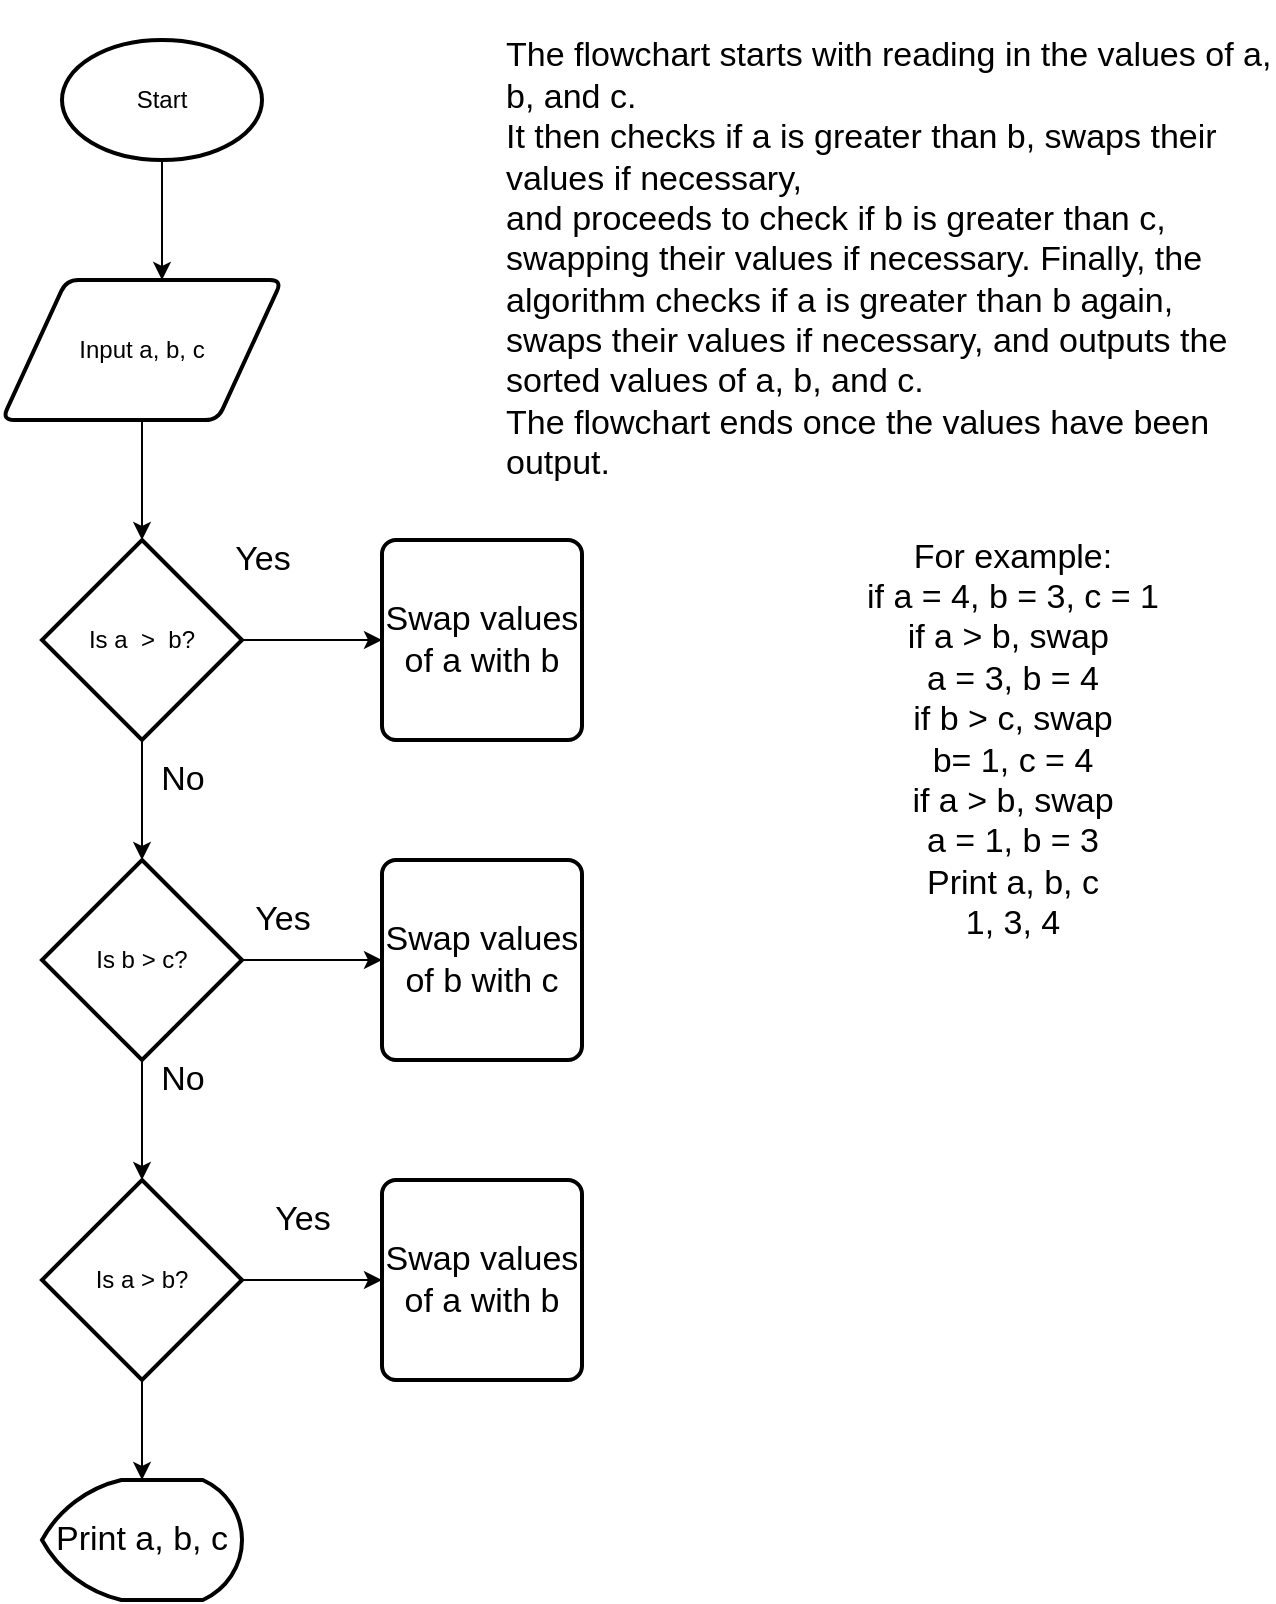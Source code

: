 <mxfile version="20.8.23" type="github">
  <diagram id="C5RBs43oDa-KdzZeNtuy" name="Page-1">
    <mxGraphModel dx="1134" dy="640" grid="1" gridSize="10" guides="1" tooltips="1" connect="1" arrows="1" fold="1" page="1" pageScale="1" pageWidth="827" pageHeight="1169" math="0" shadow="0">
      <root>
        <mxCell id="WIyWlLk6GJQsqaUBKTNV-0" />
        <mxCell id="WIyWlLk6GJQsqaUBKTNV-1" parent="WIyWlLk6GJQsqaUBKTNV-0" />
        <mxCell id="dSutSLIeZjgEqDhLuPaw-1" value="The flowchart starts with reading in the values of a, b, and c.&lt;br&gt;It then checks if a is greater than b, swaps their values if necessary, &lt;br&gt;and proceeds to check if b is greater than c, swapping their values if necessary. Finally, the algorithm checks if a is greater than b again, swaps their values if necessary, and outputs the sorted values of a, b, and c.&lt;br&gt;&lt;div style=&quot;&quot;&gt;&lt;span style=&quot;background-color: initial;&quot;&gt;The flowchart ends once the values have been output.&lt;/span&gt;&lt;/div&gt;" style="text;html=1;strokeColor=none;fillColor=none;align=left;verticalAlign=middle;whiteSpace=wrap;rounded=0;fontSize=17;" vertex="1" parent="WIyWlLk6GJQsqaUBKTNV-1">
          <mxGeometry x="390" y="200" width="386" height="260" as="geometry" />
        </mxCell>
        <mxCell id="dSutSLIeZjgEqDhLuPaw-4" value="" style="edgeStyle=orthogonalEdgeStyle;rounded=0;orthogonalLoop=1;jettySize=auto;html=1;" edge="1" parent="WIyWlLk6GJQsqaUBKTNV-1" source="dSutSLIeZjgEqDhLuPaw-2">
          <mxGeometry relative="1" as="geometry">
            <mxPoint x="220" y="340" as="targetPoint" />
          </mxGeometry>
        </mxCell>
        <mxCell id="dSutSLIeZjgEqDhLuPaw-2" value="Start" style="strokeWidth=2;html=1;shape=mxgraph.flowchart.start_1;whiteSpace=wrap;" vertex="1" parent="WIyWlLk6GJQsqaUBKTNV-1">
          <mxGeometry x="170" y="220" width="100" height="60" as="geometry" />
        </mxCell>
        <mxCell id="dSutSLIeZjgEqDhLuPaw-7" value="" style="edgeStyle=orthogonalEdgeStyle;rounded=0;orthogonalLoop=1;jettySize=auto;html=1;" edge="1" parent="WIyWlLk6GJQsqaUBKTNV-1" source="dSutSLIeZjgEqDhLuPaw-6">
          <mxGeometry relative="1" as="geometry">
            <mxPoint x="210" y="470" as="targetPoint" />
          </mxGeometry>
        </mxCell>
        <mxCell id="dSutSLIeZjgEqDhLuPaw-6" value="Input a, b, c" style="shape=parallelogram;html=1;strokeWidth=2;perimeter=parallelogramPerimeter;whiteSpace=wrap;rounded=1;arcSize=12;size=0.23;" vertex="1" parent="WIyWlLk6GJQsqaUBKTNV-1">
          <mxGeometry x="140" y="340" width="140" height="70" as="geometry" />
        </mxCell>
        <mxCell id="dSutSLIeZjgEqDhLuPaw-24" value="Yes" style="edgeStyle=orthogonalEdgeStyle;rounded=0;orthogonalLoop=1;jettySize=auto;html=1;fontSize=17;" edge="1" parent="WIyWlLk6GJQsqaUBKTNV-1" source="dSutSLIeZjgEqDhLuPaw-11" target="dSutSLIeZjgEqDhLuPaw-23">
          <mxGeometry x="-0.143" y="30" relative="1" as="geometry">
            <mxPoint as="offset" />
          </mxGeometry>
        </mxCell>
        <mxCell id="dSutSLIeZjgEqDhLuPaw-29" value="" style="edgeStyle=orthogonalEdgeStyle;rounded=0;orthogonalLoop=1;jettySize=auto;html=1;fontSize=17;" edge="1" parent="WIyWlLk6GJQsqaUBKTNV-1" source="dSutSLIeZjgEqDhLuPaw-11" target="dSutSLIeZjgEqDhLuPaw-28">
          <mxGeometry relative="1" as="geometry" />
        </mxCell>
        <mxCell id="dSutSLIeZjgEqDhLuPaw-11" value="Is a &amp;gt; b?" style="strokeWidth=2;html=1;shape=mxgraph.flowchart.decision;whiteSpace=wrap;" vertex="1" parent="WIyWlLk6GJQsqaUBKTNV-1">
          <mxGeometry x="160" y="790" width="100" height="100" as="geometry" />
        </mxCell>
        <mxCell id="dSutSLIeZjgEqDhLuPaw-14" value="No" style="edgeStyle=orthogonalEdgeStyle;rounded=0;orthogonalLoop=1;jettySize=auto;html=1;fontSize=17;" edge="1" parent="WIyWlLk6GJQsqaUBKTNV-1" source="dSutSLIeZjgEqDhLuPaw-12" target="dSutSLIeZjgEqDhLuPaw-13">
          <mxGeometry x="-0.333" y="20" relative="1" as="geometry">
            <mxPoint as="offset" />
          </mxGeometry>
        </mxCell>
        <mxCell id="dSutSLIeZjgEqDhLuPaw-18" value="Yes" style="edgeStyle=orthogonalEdgeStyle;rounded=0;orthogonalLoop=1;jettySize=auto;html=1;fontSize=17;" edge="1" parent="WIyWlLk6GJQsqaUBKTNV-1" source="dSutSLIeZjgEqDhLuPaw-12" target="dSutSLIeZjgEqDhLuPaw-17">
          <mxGeometry x="-0.714" y="40" relative="1" as="geometry">
            <mxPoint as="offset" />
          </mxGeometry>
        </mxCell>
        <mxCell id="dSutSLIeZjgEqDhLuPaw-12" value="Is a&amp;nbsp; &amp;gt;&amp;nbsp; b?" style="strokeWidth=2;html=1;shape=mxgraph.flowchart.decision;whiteSpace=wrap;" vertex="1" parent="WIyWlLk6GJQsqaUBKTNV-1">
          <mxGeometry x="160" y="470" width="100" height="100" as="geometry" />
        </mxCell>
        <mxCell id="dSutSLIeZjgEqDhLuPaw-15" value="&lt;font style=&quot;font-size: 17px;&quot;&gt;No&lt;/font&gt;" style="edgeStyle=orthogonalEdgeStyle;rounded=0;orthogonalLoop=1;jettySize=auto;html=1;" edge="1" parent="WIyWlLk6GJQsqaUBKTNV-1" source="dSutSLIeZjgEqDhLuPaw-13" target="dSutSLIeZjgEqDhLuPaw-11">
          <mxGeometry x="-0.667" y="20" relative="1" as="geometry">
            <mxPoint as="offset" />
          </mxGeometry>
        </mxCell>
        <mxCell id="dSutSLIeZjgEqDhLuPaw-22" value="Yes" style="edgeStyle=orthogonalEdgeStyle;rounded=0;orthogonalLoop=1;jettySize=auto;html=1;fontSize=17;" edge="1" parent="WIyWlLk6GJQsqaUBKTNV-1" source="dSutSLIeZjgEqDhLuPaw-13" target="dSutSLIeZjgEqDhLuPaw-21">
          <mxGeometry x="-0.429" y="20" relative="1" as="geometry">
            <mxPoint as="offset" />
          </mxGeometry>
        </mxCell>
        <mxCell id="dSutSLIeZjgEqDhLuPaw-13" value="Is b &amp;gt; c?" style="strokeWidth=2;html=1;shape=mxgraph.flowchart.decision;whiteSpace=wrap;" vertex="1" parent="WIyWlLk6GJQsqaUBKTNV-1">
          <mxGeometry x="160" y="630" width="100" height="100" as="geometry" />
        </mxCell>
        <mxCell id="dSutSLIeZjgEqDhLuPaw-17" value="Swap values&lt;br&gt;of a with b" style="rounded=1;whiteSpace=wrap;html=1;absoluteArcSize=1;arcSize=14;strokeWidth=2;fontSize=17;" vertex="1" parent="WIyWlLk6GJQsqaUBKTNV-1">
          <mxGeometry x="330" y="470" width="100" height="100" as="geometry" />
        </mxCell>
        <mxCell id="dSutSLIeZjgEqDhLuPaw-21" value="Swap values&lt;br&gt;of b with c" style="rounded=1;whiteSpace=wrap;html=1;absoluteArcSize=1;arcSize=14;strokeWidth=2;fontSize=17;" vertex="1" parent="WIyWlLk6GJQsqaUBKTNV-1">
          <mxGeometry x="330" y="630" width="100" height="100" as="geometry" />
        </mxCell>
        <mxCell id="dSutSLIeZjgEqDhLuPaw-23" value="Swap values&lt;br&gt;of a with b" style="rounded=1;whiteSpace=wrap;html=1;absoluteArcSize=1;arcSize=14;strokeWidth=2;fontSize=17;" vertex="1" parent="WIyWlLk6GJQsqaUBKTNV-1">
          <mxGeometry x="330" y="790" width="100" height="100" as="geometry" />
        </mxCell>
        <mxCell id="dSutSLIeZjgEqDhLuPaw-26" value="For example:&lt;br&gt;if a = 4, b = 3, c = 1&lt;br&gt;if a &amp;gt; b, swap&amp;nbsp;&lt;br&gt;a = 3, b = 4&lt;br&gt;if b &amp;gt; c, swap&lt;br&gt;b= 1, c = 4&lt;br&gt;if a &amp;gt; b, swap&lt;br&gt;a = 1, b = 3&lt;br&gt;Print a, b, c&lt;br&gt;1, 3, 4" style="text;html=1;align=center;verticalAlign=middle;resizable=0;points=[];autosize=1;strokeColor=none;fillColor=none;fontSize=17;" vertex="1" parent="WIyWlLk6GJQsqaUBKTNV-1">
          <mxGeometry x="560" y="460" width="170" height="220" as="geometry" />
        </mxCell>
        <mxCell id="dSutSLIeZjgEqDhLuPaw-28" value="Print a, b, c" style="strokeWidth=2;html=1;shape=mxgraph.flowchart.display;whiteSpace=wrap;fontSize=17;" vertex="1" parent="WIyWlLk6GJQsqaUBKTNV-1">
          <mxGeometry x="160" y="940" width="100" height="60" as="geometry" />
        </mxCell>
      </root>
    </mxGraphModel>
  </diagram>
</mxfile>
